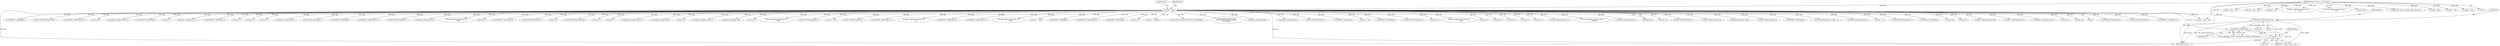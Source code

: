 digraph "0_tcpdump_50a44b6b8e4f7c127440dbd4239cf571945cc1e7@pointer" {
"1000465" [label="(Call,tptr + 4)"];
"1000445" [label="(Call,ND_TCHECK2(tptr[0], 8))"];
"1000142" [label="(Call,tptr = pptr)"];
"1000128" [label="(MethodParameterIn,const u_char *pptr)"];
"1000461" [label="(Call,EXTRACT_32BITS(tptr))"];
"1000465" [label="(Call,tptr + 4)"];
"1002509" [label="(Call,ND_TCHECK2(tptr[0], 8))"];
"1000449" [label="(Literal,8)"];
"1000142" [label="(Call,tptr = pptr)"];
"1002198" [label="(Call,EXTRACT_16BITS(tptr+2))"];
"1001649" [label="(Call,EXTRACT_16BITS(tptr))"];
"1000452" [label="(Identifier,ndo)"];
"1001625" [label="(Call,tptr = pptr + len)"];
"1001073" [label="(Call,ND_TCHECK2(tptr[0], tlen))"];
"1002361" [label="(Call,EXTRACT_16BITS(tptr+4))"];
"1000462" [label="(Identifier,tptr)"];
"1002329" [label="(Call,tptr+6)"];
"1002288" [label="(Call,ipaddr_string(ndo, tptr+2))"];
"1002664" [label="(Call,EXTRACT_32BITS(tptr))"];
"1002290" [label="(Call,tptr+2)"];
"1002540" [label="(Call,ipaddr_string(ndo, tptr))"];
"1002585" [label="(Call,EXTRACT_16BITS(tptr+1))"];
"1000456" [label="(Call,as_printf(ndo, astostr, sizeof(astostr), EXTRACT_32BITS(tptr)))"];
"1000150" [label="(Block,)"];
"1002358" [label="(Call,tptr+3)"];
"1002373" [label="(Call,tptr+2)"];
"1002586" [label="(Call,tptr+1)"];
"1000331" [label="(Call,ipaddr_string(ndo, tptr))"];
"1002155" [label="(Call,ND_TCHECK2(tptr[0], 2))"];
"1002844" [label="(Call,EXTRACT_32BITS(tptr))"];
"1002372" [label="(Call,EXTRACT_16BITS(tptr+2))"];
"1000486" [label="(Call,ND_TCHECK2(tptr[0], 4))"];
"1000567" [label="(Call,ipaddr_string(ndo, tptr))"];
"1001617" [label="(Call,print_unknown_data(ndo, tptr, \"\n\t    \", tlen))"];
"1002247" [label="(Call,tptr+2)"];
"1002203" [label="(Call,EXTRACT_32BITS(tptr+4))"];
"1000615" [label="(Call,ND_TCHECK2(tptr[0], 3))"];
"1002209" [label="(Call,tptr+4)"];
"1000385" [label="(Call,ND_TCHECK2(tptr[0], len))"];
"1002629" [label="(Call,tptr+3)"];
"1002123" [label="(Call,tptr = pptr + len)"];
"1002225" [label="(Call,tptr+2)"];
"1000445" [label="(Call,ND_TCHECK2(tptr[0], 8))"];
"1002302" [label="(Call,ipaddr_string(ndo, tptr+2))"];
"1002483" [label="(Call,ipaddr_string(ndo, tptr))"];
"1002251" [label="(Call,tptr+6)"];
"1002223" [label="(Call,ipaddr_string(ndo, tptr+2))"];
"1001627" [label="(Call,pptr + len)"];
"1002905" [label="(Call,print_unknown_data(ndo, pptr, \"\n\t    \", len))"];
"1002520" [label="(Call,ipaddr_string(ndo, tptr))"];
"1002204" [label="(Call,tptr+4)"];
"1001092" [label="(Call,print_unknown_data(ndo, tptr, \"\n\t    \", tlen))"];
"1000557" [label="(Call,ND_TCHECK2(tptr[0], 4))"];
"1000542" [label="(Call,tptr +=4)"];
"1000128" [label="(MethodParameterIn,const u_char *pptr)"];
"1000463" [label="(Call,ipaddr_string(ndo, tptr + 4))"];
"1002412" [label="(Call,ND_TCHECK2(tptr[0], 5))"];
"1002246" [label="(Call,EXTRACT_32BITS(tptr+2))"];
"1002382" [label="(Call,print_unknown_data(ndo, tptr, \"\n\t      \", 8))"];
"1002228" [label="(Call,EXTRACT_16BITS(tptr+6))"];
"1000143" [label="(Identifier,tptr)"];
"1002435" [label="(Call,EXTRACT_24BITS(tptr+2))"];
"1000682" [label="(Call,print_unknown_data(ndo, tptr, \"\n\t    \", tlen))"];
"1001097" [label="(Call,tptr += tlen)"];
"1000426" [label="(Call,EXTRACT_32BITS(tptr))"];
"1002250" [label="(Call,EXTRACT_16BITS(tptr+6))"];
"1002162" [label="(Call,EXTRACT_16BITS(tptr))"];
"1002319" [label="(Call,tptr+7)"];
"1002636" [label="(Call,tptr += length)"];
"1001642" [label="(Call,ND_TCHECK2(tptr[0], BGP_MP_NLRI_MINSIZE))"];
"1002886" [label="(Call,print_unknown_data(ndo, pptr, \"\n\t    \", len))"];
"1000170" [label="(Call,tok2str(bgp_origin_values,\n\t\t\t\t\t\t\"Unknown Origin Typecode\",\n\t\t\t\t\t\ttptr[0]))"];
"1000466" [label="(Identifier,tptr)"];
"1000598" [label="(Call,ipaddr_string(ndo, tptr))"];
"1000206" [label="(Call,tptr < pptr + len)"];
"1002462" [label="(Call,ipaddr_string(ndo, tptr))"];
"1000347" [label="(Call,ND_TCHECK2(tptr[0], 4))"];
"1000493" [label="(Call,EXTRACT_32BITS(tptr))"];
"1002391" [label="(Call,tptr +=8)"];
"1000357" [label="(Call,EXTRACT_32BITS(tptr))"];
"1002451" [label="(Call,ND_TCHECK2(tptr[0], 8))"];
"1001696" [label="(Call,tptr - pptr)"];
"1002199" [label="(Call,tptr+2)"];
"1002556" [label="(Call,print_unknown_data(ndo, tptr, \"\n\t      \", tlen))"];
"1002402" [label="(Call,tptr+1)"];
"1002312" [label="(Call,tptr+6)"];
"1002915" [label="(MethodReturn,RET)"];
"1002304" [label="(Call,tptr+2)"];
"1002095" [label="(Call,tptr-3)"];
"1002436" [label="(Call,tptr+2)"];
"1000587" [label="(Call,ND_TCHECK2(tptr[0], 4))"];
"1000146" [label="(Identifier,tlen)"];
"1002627" [label="(Call,print_unknown_data(ndo, tptr+3,\"\n\t      \", length-3))"];
"1002644" [label="(Call,ND_TCHECK2(tptr[0], 4))"];
"1000446" [label="(Call,tptr[0])"];
"1000144" [label="(Identifier,pptr)"];
"1002362" [label="(Call,tptr+4)"];
"1000321" [label="(Call,ND_TCHECK2(tptr[0], 4))"];
"1002613" [label="(Call,ND_TCHECK2(tptr[3], 8))"];
"1000200" [label="(Call,bgp_attr_get_as_size(ndo, atype, pptr, len))"];
"1002503" [label="(Call,ipaddr_string(ndo, tptr))"];
"1002529" [label="(Call,ND_TCHECK2(tptr[0], 8))"];
"1000622" [label="(Call,EXTRACT_16BITS(tptr))"];
"1001170" [label="(Call,tptr - pptr)"];
"1002602" [label="(Call,ND_TCHECK2(tptr[3], length - 3))"];
"1002472" [label="(Call,ND_TCHECK2(tptr[0], 8))"];
"1002440" [label="(Call,tptr +=5)"];
"1000467" [label="(Literal,4)"];
"1002493" [label="(Call,ND_TCHECK2(tptr[0], 4))"];
"1000406" [label="(Call,EXTRACT_16BITS(tptr))"];
"1002335" [label="(Call,tptr+6)"];
"1002353" [label="(Call,tptr+2)"];
"1000663" [label="(Call,ND_TCHECK2(tptr[0], tlen))"];
"1002125" [label="(Call,pptr + len)"];
"1002566" [label="(Call,ND_TCHECK2(tptr[0], 3))"];
"1000461" [label="(Call,EXTRACT_32BITS(tptr))"];
"1002207" [label="(Call,ipaddr_string(ndo, tptr+4))"];
"1002261" [label="(Call,tptr+2)"];
"1002229" [label="(Call,tptr+6)"];
"1000130" [label="(Block,)"];
"1002260" [label="(Call,EXTRACT_32BITS(tptr+2))"];
"1000208" [label="(Call,pptr + len)"];
"1000465" -> "1000463"  [label="AST: "];
"1000465" -> "1000467"  [label="CFG: "];
"1000466" -> "1000465"  [label="AST: "];
"1000467" -> "1000465"  [label="AST: "];
"1000463" -> "1000465"  [label="CFG: "];
"1000465" -> "1002915"  [label="DDG: tptr"];
"1000445" -> "1000465"  [label="DDG: tptr[0]"];
"1000461" -> "1000465"  [label="DDG: tptr"];
"1000445" -> "1000150"  [label="AST: "];
"1000445" -> "1000449"  [label="CFG: "];
"1000446" -> "1000445"  [label="AST: "];
"1000449" -> "1000445"  [label="AST: "];
"1000452" -> "1000445"  [label="CFG: "];
"1000445" -> "1002915"  [label="DDG: tptr[0]"];
"1000445" -> "1002915"  [label="DDG: ND_TCHECK2(tptr[0], 8)"];
"1000142" -> "1000445"  [label="DDG: tptr"];
"1000445" -> "1000461"  [label="DDG: tptr[0]"];
"1000445" -> "1000463"  [label="DDG: tptr[0]"];
"1000142" -> "1000130"  [label="AST: "];
"1000142" -> "1000144"  [label="CFG: "];
"1000143" -> "1000142"  [label="AST: "];
"1000144" -> "1000142"  [label="AST: "];
"1000146" -> "1000142"  [label="CFG: "];
"1000142" -> "1002915"  [label="DDG: pptr"];
"1000142" -> "1002915"  [label="DDG: tptr"];
"1000128" -> "1000142"  [label="DDG: pptr"];
"1000142" -> "1000170"  [label="DDG: tptr"];
"1000142" -> "1000206"  [label="DDG: tptr"];
"1000142" -> "1000321"  [label="DDG: tptr"];
"1000142" -> "1000331"  [label="DDG: tptr"];
"1000142" -> "1000347"  [label="DDG: tptr"];
"1000142" -> "1000357"  [label="DDG: tptr"];
"1000142" -> "1000385"  [label="DDG: tptr"];
"1000142" -> "1000406"  [label="DDG: tptr"];
"1000142" -> "1000426"  [label="DDG: tptr"];
"1000142" -> "1000461"  [label="DDG: tptr"];
"1000142" -> "1000486"  [label="DDG: tptr"];
"1000142" -> "1000493"  [label="DDG: tptr"];
"1000142" -> "1000542"  [label="DDG: tptr"];
"1000142" -> "1000557"  [label="DDG: tptr"];
"1000142" -> "1000567"  [label="DDG: tptr"];
"1000142" -> "1000587"  [label="DDG: tptr"];
"1000142" -> "1000598"  [label="DDG: tptr"];
"1000142" -> "1000615"  [label="DDG: tptr"];
"1000142" -> "1000622"  [label="DDG: tptr"];
"1000142" -> "1000663"  [label="DDG: tptr"];
"1000142" -> "1000682"  [label="DDG: tptr"];
"1000142" -> "1001073"  [label="DDG: tptr"];
"1000142" -> "1001092"  [label="DDG: tptr"];
"1000142" -> "1001097"  [label="DDG: tptr"];
"1000142" -> "1001617"  [label="DDG: tptr"];
"1000142" -> "1001642"  [label="DDG: tptr"];
"1000142" -> "1001649"  [label="DDG: tptr"];
"1000142" -> "1002095"  [label="DDG: tptr"];
"1000142" -> "1002155"  [label="DDG: tptr"];
"1000142" -> "1002162"  [label="DDG: tptr"];
"1000142" -> "1002198"  [label="DDG: tptr"];
"1000142" -> "1002199"  [label="DDG: tptr"];
"1000142" -> "1002203"  [label="DDG: tptr"];
"1000142" -> "1002204"  [label="DDG: tptr"];
"1000142" -> "1002207"  [label="DDG: tptr"];
"1000142" -> "1002209"  [label="DDG: tptr"];
"1000142" -> "1002223"  [label="DDG: tptr"];
"1000142" -> "1002225"  [label="DDG: tptr"];
"1000142" -> "1002228"  [label="DDG: tptr"];
"1000142" -> "1002229"  [label="DDG: tptr"];
"1000142" -> "1002246"  [label="DDG: tptr"];
"1000142" -> "1002247"  [label="DDG: tptr"];
"1000142" -> "1002250"  [label="DDG: tptr"];
"1000142" -> "1002251"  [label="DDG: tptr"];
"1000142" -> "1002260"  [label="DDG: tptr"];
"1000142" -> "1002261"  [label="DDG: tptr"];
"1000142" -> "1002288"  [label="DDG: tptr"];
"1000142" -> "1002290"  [label="DDG: tptr"];
"1000142" -> "1002302"  [label="DDG: tptr"];
"1000142" -> "1002304"  [label="DDG: tptr"];
"1000142" -> "1002312"  [label="DDG: tptr"];
"1000142" -> "1002319"  [label="DDG: tptr"];
"1000142" -> "1002329"  [label="DDG: tptr"];
"1000142" -> "1002335"  [label="DDG: tptr"];
"1000142" -> "1002353"  [label="DDG: tptr"];
"1000142" -> "1002358"  [label="DDG: tptr"];
"1000142" -> "1002361"  [label="DDG: tptr"];
"1000142" -> "1002362"  [label="DDG: tptr"];
"1000142" -> "1002372"  [label="DDG: tptr"];
"1000142" -> "1002373"  [label="DDG: tptr"];
"1000142" -> "1002382"  [label="DDG: tptr"];
"1000142" -> "1002391"  [label="DDG: tptr"];
"1000142" -> "1002402"  [label="DDG: tptr"];
"1000142" -> "1002412"  [label="DDG: tptr"];
"1000142" -> "1002435"  [label="DDG: tptr"];
"1000142" -> "1002436"  [label="DDG: tptr"];
"1000142" -> "1002440"  [label="DDG: tptr"];
"1000142" -> "1002451"  [label="DDG: tptr"];
"1000142" -> "1002462"  [label="DDG: tptr"];
"1000142" -> "1002472"  [label="DDG: tptr"];
"1000142" -> "1002483"  [label="DDG: tptr"];
"1000142" -> "1002493"  [label="DDG: tptr"];
"1000142" -> "1002503"  [label="DDG: tptr"];
"1000142" -> "1002509"  [label="DDG: tptr"];
"1000142" -> "1002520"  [label="DDG: tptr"];
"1000142" -> "1002529"  [label="DDG: tptr"];
"1000142" -> "1002540"  [label="DDG: tptr"];
"1000142" -> "1002556"  [label="DDG: tptr"];
"1000142" -> "1002566"  [label="DDG: tptr"];
"1000142" -> "1002585"  [label="DDG: tptr"];
"1000142" -> "1002586"  [label="DDG: tptr"];
"1000142" -> "1002602"  [label="DDG: tptr"];
"1000142" -> "1002613"  [label="DDG: tptr"];
"1000142" -> "1002627"  [label="DDG: tptr"];
"1000142" -> "1002629"  [label="DDG: tptr"];
"1000142" -> "1002636"  [label="DDG: tptr"];
"1000142" -> "1002644"  [label="DDG: tptr"];
"1000142" -> "1002664"  [label="DDG: tptr"];
"1000142" -> "1002844"  [label="DDG: tptr"];
"1000128" -> "1000125"  [label="AST: "];
"1000128" -> "1002915"  [label="DDG: pptr"];
"1000128" -> "1000200"  [label="DDG: pptr"];
"1000128" -> "1000206"  [label="DDG: pptr"];
"1000128" -> "1000208"  [label="DDG: pptr"];
"1000128" -> "1001170"  [label="DDG: pptr"];
"1000128" -> "1001625"  [label="DDG: pptr"];
"1000128" -> "1001627"  [label="DDG: pptr"];
"1000128" -> "1001696"  [label="DDG: pptr"];
"1000128" -> "1002123"  [label="DDG: pptr"];
"1000128" -> "1002125"  [label="DDG: pptr"];
"1000128" -> "1002886"  [label="DDG: pptr"];
"1000128" -> "1002905"  [label="DDG: pptr"];
"1000461" -> "1000456"  [label="AST: "];
"1000461" -> "1000462"  [label="CFG: "];
"1000462" -> "1000461"  [label="AST: "];
"1000456" -> "1000461"  [label="CFG: "];
"1000461" -> "1000456"  [label="DDG: tptr"];
"1000461" -> "1000463"  [label="DDG: tptr"];
}
